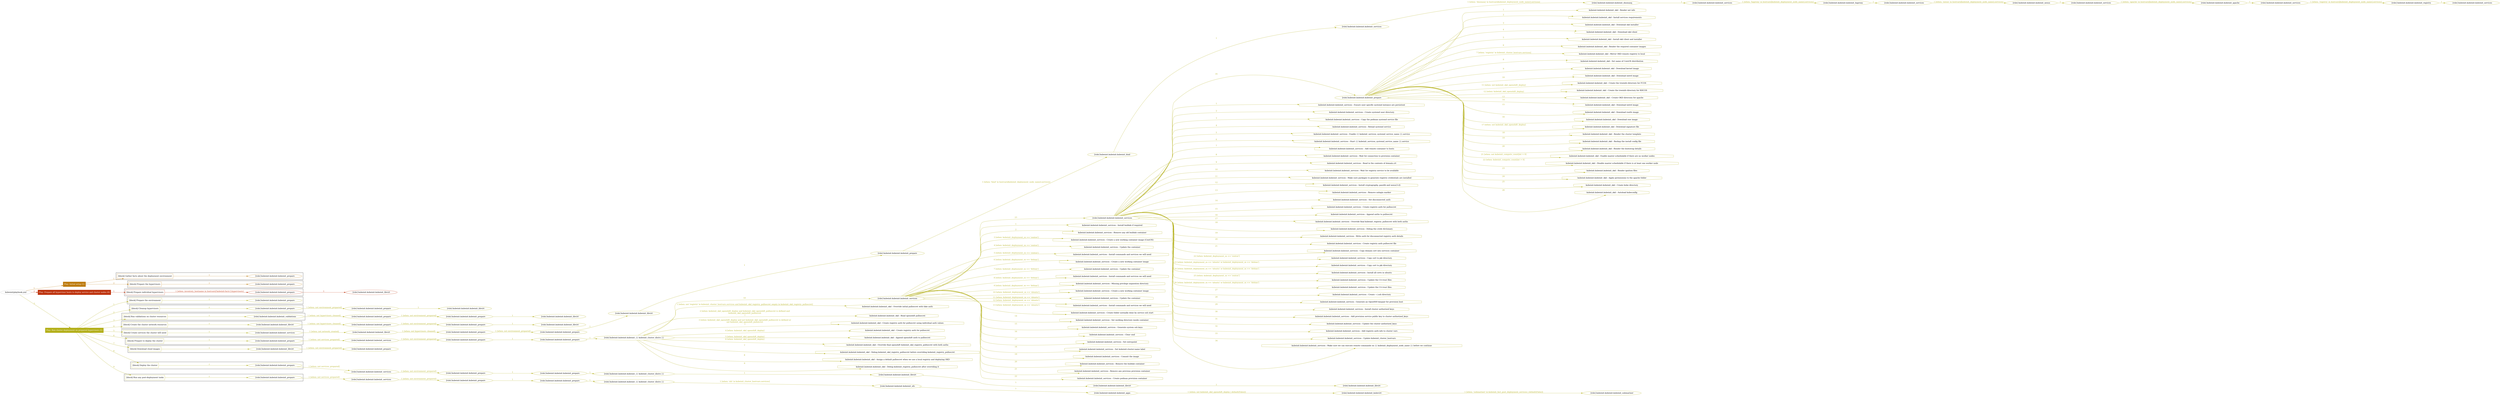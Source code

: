 digraph {
	graph [concentrate=true ordering=in rankdir=LR ratio=fill]
	edge [esep=5 sep=10]
	"kubeinit/playbook.yml" [id=root_node style=dotted]
	play_58d7f611 [label="Play: Initial setup (1)" color="#bd7b0f" fontcolor="#ffffff" id=play_58d7f611 shape=box style=filled tooltip=localhost]
	"kubeinit/playbook.yml" -> play_58d7f611 [label="1 " color="#bd7b0f" fontcolor="#bd7b0f" id=edge_f5672e50 labeltooltip="1 " tooltip="1 "]
	subgraph "kubeinit.kubeinit.kubeinit_prepare" {
		role_4bc2b040 [label="[role] kubeinit.kubeinit.kubeinit_prepare" color="#bd7b0f" id=role_4bc2b040 tooltip="kubeinit.kubeinit.kubeinit_prepare"]
	}
	subgraph "kubeinit.kubeinit.kubeinit_prepare" {
		role_46a202d8 [label="[role] kubeinit.kubeinit.kubeinit_prepare" color="#bd7b0f" id=role_46a202d8 tooltip="kubeinit.kubeinit.kubeinit_prepare"]
	}
	subgraph "Play: Initial setup (1)" {
		play_58d7f611 -> block_25ad832c [label=1 color="#bd7b0f" fontcolor="#bd7b0f" id=edge_81769079 labeltooltip=1 tooltip=1]
		subgraph cluster_block_25ad832c {
			block_25ad832c [label="[block] Gather facts about the deployment environment" color="#bd7b0f" id=block_25ad832c labeltooltip="Gather facts about the deployment environment" shape=box tooltip="Gather facts about the deployment environment"]
			block_25ad832c -> role_4bc2b040 [label="1 " color="#bd7b0f" fontcolor="#bd7b0f" id=edge_72b725e1 labeltooltip="1 " tooltip="1 "]
		}
		play_58d7f611 -> block_95f5390d [label=2 color="#bd7b0f" fontcolor="#bd7b0f" id=edge_1540a30a labeltooltip=2 tooltip=2]
		subgraph cluster_block_95f5390d {
			block_95f5390d [label="[block] Prepare the hypervisors" color="#bd7b0f" id=block_95f5390d labeltooltip="Prepare the hypervisors" shape=box tooltip="Prepare the hypervisors"]
			block_95f5390d -> role_46a202d8 [label="1 " color="#bd7b0f" fontcolor="#bd7b0f" id=edge_826cc55a labeltooltip="1 " tooltip="1 "]
		}
	}
	play_0d942681 [label="Play: Prepare all hypervisor hosts to deploy service and cluster nodes (0)" color="#be330e" fontcolor="#ffffff" id=play_0d942681 shape=box style=filled tooltip="Play: Prepare all hypervisor hosts to deploy service and cluster nodes (0)"]
	"kubeinit/playbook.yml" -> play_0d942681 [label="2 " color="#be330e" fontcolor="#be330e" id=edge_995215e8 labeltooltip="2 " tooltip="2 "]
	subgraph "kubeinit.kubeinit.kubeinit_libvirt" {
		role_da141989 [label="[role] kubeinit.kubeinit.kubeinit_libvirt" color="#be330e" id=role_da141989 tooltip="kubeinit.kubeinit.kubeinit_libvirt"]
	}
	subgraph "kubeinit.kubeinit.kubeinit_prepare" {
		role_714a181e [label="[role] kubeinit.kubeinit.kubeinit_prepare" color="#be330e" id=role_714a181e tooltip="kubeinit.kubeinit.kubeinit_prepare"]
		role_714a181e -> role_da141989 [label="1 " color="#be330e" fontcolor="#be330e" id=edge_e77d5fc1 labeltooltip="1 " tooltip="1 "]
	}
	subgraph "Play: Prepare all hypervisor hosts to deploy service and cluster nodes (0)" {
		play_0d942681 -> block_0130fcf9 [label=1 color="#be330e" fontcolor="#be330e" id=edge_e2af9a10 labeltooltip=1 tooltip=1]
		subgraph cluster_block_0130fcf9 {
			block_0130fcf9 [label="[block] Prepare individual hypervisors" color="#be330e" id=block_0130fcf9 labeltooltip="Prepare individual hypervisors" shape=box tooltip="Prepare individual hypervisors"]
			block_0130fcf9 -> role_714a181e [label="1 [when: inventory_hostname in hostvars['kubeinit-facts'].hypervisors]" color="#be330e" fontcolor="#be330e" id=edge_e7da67ac labeltooltip="1 [when: inventory_hostname in hostvars['kubeinit-facts'].hypervisors]" tooltip="1 [when: inventory_hostname in hostvars['kubeinit-facts'].hypervisors]"]
		}
	}
	play_3d88341d [label="Play: Run cluster deployment on prepared hypervisors (1)" color="#b3af19" fontcolor="#ffffff" id=play_3d88341d shape=box style=filled tooltip=localhost]
	"kubeinit/playbook.yml" -> play_3d88341d [label="3 " color="#b3af19" fontcolor="#b3af19" id=edge_b523948c labeltooltip="3 " tooltip="3 "]
	subgraph "kubeinit.kubeinit.kubeinit_prepare" {
		role_c19359fa [label="[role] kubeinit.kubeinit.kubeinit_prepare" color="#b3af19" id=role_c19359fa tooltip="kubeinit.kubeinit.kubeinit_prepare"]
	}
	subgraph "kubeinit.kubeinit.kubeinit_libvirt" {
		role_87cc6700 [label="[role] kubeinit.kubeinit.kubeinit_libvirt" color="#b3af19" id=role_87cc6700 tooltip="kubeinit.kubeinit.kubeinit_libvirt"]
	}
	subgraph "kubeinit.kubeinit.kubeinit_prepare" {
		role_09e979ca [label="[role] kubeinit.kubeinit.kubeinit_prepare" color="#b3af19" id=role_09e979ca tooltip="kubeinit.kubeinit.kubeinit_prepare"]
		role_09e979ca -> role_87cc6700 [label="1 " color="#b3af19" fontcolor="#b3af19" id=edge_aeb4661e labeltooltip="1 " tooltip="1 "]
	}
	subgraph "kubeinit.kubeinit.kubeinit_prepare" {
		role_4a8870c4 [label="[role] kubeinit.kubeinit.kubeinit_prepare" color="#b3af19" id=role_4a8870c4 tooltip="kubeinit.kubeinit.kubeinit_prepare"]
		role_4a8870c4 -> role_09e979ca [label="1 [when: not environment_prepared]" color="#b3af19" fontcolor="#b3af19" id=edge_86e13225 labeltooltip="1 [when: not environment_prepared]" tooltip="1 [when: not environment_prepared]"]
	}
	subgraph "kubeinit.kubeinit.kubeinit_libvirt" {
		role_15d03ec3 [label="[role] kubeinit.kubeinit.kubeinit_libvirt" color="#b3af19" id=role_15d03ec3 tooltip="kubeinit.kubeinit.kubeinit_libvirt"]
	}
	subgraph "kubeinit.kubeinit.kubeinit_prepare" {
		role_286ef425 [label="[role] kubeinit.kubeinit.kubeinit_prepare" color="#b3af19" id=role_286ef425 tooltip="kubeinit.kubeinit.kubeinit_prepare"]
		role_286ef425 -> role_15d03ec3 [label="1 " color="#b3af19" fontcolor="#b3af19" id=edge_fa6d548f labeltooltip="1 " tooltip="1 "]
	}
	subgraph "kubeinit.kubeinit.kubeinit_prepare" {
		role_dcfbd466 [label="[role] kubeinit.kubeinit.kubeinit_prepare" color="#b3af19" id=role_dcfbd466 tooltip="kubeinit.kubeinit.kubeinit_prepare"]
		role_dcfbd466 -> role_286ef425 [label="1 [when: not environment_prepared]" color="#b3af19" fontcolor="#b3af19" id=edge_c2e5e91d labeltooltip="1 [when: not environment_prepared]" tooltip="1 [when: not environment_prepared]"]
	}
	subgraph "kubeinit.kubeinit.kubeinit_validations" {
		role_86a99eb2 [label="[role] kubeinit.kubeinit.kubeinit_validations" color="#b3af19" id=role_86a99eb2 tooltip="kubeinit.kubeinit.kubeinit_validations"]
		role_86a99eb2 -> role_dcfbd466 [label="1 [when: not hypervisors_cleaned]" color="#b3af19" fontcolor="#b3af19" id=edge_bdd0faf9 labeltooltip="1 [when: not hypervisors_cleaned]" tooltip="1 [when: not hypervisors_cleaned]"]
	}
	subgraph "kubeinit.kubeinit.kubeinit_libvirt" {
		role_9324ec87 [label="[role] kubeinit.kubeinit.kubeinit_libvirt" color="#b3af19" id=role_9324ec87 tooltip="kubeinit.kubeinit.kubeinit_libvirt"]
	}
	subgraph "kubeinit.kubeinit.kubeinit_prepare" {
		role_ccbb8d29 [label="[role] kubeinit.kubeinit.kubeinit_prepare" color="#b3af19" id=role_ccbb8d29 tooltip="kubeinit.kubeinit.kubeinit_prepare"]
		role_ccbb8d29 -> role_9324ec87 [label="1 " color="#b3af19" fontcolor="#b3af19" id=edge_002d676f labeltooltip="1 " tooltip="1 "]
	}
	subgraph "kubeinit.kubeinit.kubeinit_prepare" {
		role_64a7e584 [label="[role] kubeinit.kubeinit.kubeinit_prepare" color="#b3af19" id=role_64a7e584 tooltip="kubeinit.kubeinit.kubeinit_prepare"]
		role_64a7e584 -> role_ccbb8d29 [label="1 [when: not environment_prepared]" color="#b3af19" fontcolor="#b3af19" id=edge_54b5277a labeltooltip="1 [when: not environment_prepared]" tooltip="1 [when: not environment_prepared]"]
	}
	subgraph "kubeinit.kubeinit.kubeinit_libvirt" {
		role_fbbaeab7 [label="[role] kubeinit.kubeinit.kubeinit_libvirt" color="#b3af19" id=role_fbbaeab7 tooltip="kubeinit.kubeinit.kubeinit_libvirt"]
		role_fbbaeab7 -> role_64a7e584 [label="1 [when: not hypervisors_cleaned]" color="#b3af19" fontcolor="#b3af19" id=edge_8d21b64e labeltooltip="1 [when: not hypervisors_cleaned]" tooltip="1 [when: not hypervisors_cleaned]"]
	}
	subgraph "kubeinit.kubeinit.kubeinit_services" {
		role_c4210160 [label="[role] kubeinit.kubeinit.kubeinit_services" color="#b3af19" id=role_c4210160 tooltip="kubeinit.kubeinit.kubeinit_services"]
	}
	subgraph "kubeinit.kubeinit.kubeinit_registry" {
		role_7332766d [label="[role] kubeinit.kubeinit.kubeinit_registry" color="#b3af19" id=role_7332766d tooltip="kubeinit.kubeinit.kubeinit_registry"]
		role_7332766d -> role_c4210160 [label="1 " color="#b3af19" fontcolor="#b3af19" id=edge_323fa0d7 labeltooltip="1 " tooltip="1 "]
	}
	subgraph "kubeinit.kubeinit.kubeinit_services" {
		role_7c9f8978 [label="[role] kubeinit.kubeinit.kubeinit_services" color="#b3af19" id=role_7c9f8978 tooltip="kubeinit.kubeinit.kubeinit_services"]
		role_7c9f8978 -> role_7332766d [label="1 [when: 'registry' in hostvars[kubeinit_deployment_node_name].services]" color="#b3af19" fontcolor="#b3af19" id=edge_816c72d2 labeltooltip="1 [when: 'registry' in hostvars[kubeinit_deployment_node_name].services]" tooltip="1 [when: 'registry' in hostvars[kubeinit_deployment_node_name].services]"]
	}
	subgraph "kubeinit.kubeinit.kubeinit_apache" {
		role_a9b0f233 [label="[role] kubeinit.kubeinit.kubeinit_apache" color="#b3af19" id=role_a9b0f233 tooltip="kubeinit.kubeinit.kubeinit_apache"]
		role_a9b0f233 -> role_7c9f8978 [label="1 " color="#b3af19" fontcolor="#b3af19" id=edge_03ab8aa4 labeltooltip="1 " tooltip="1 "]
	}
	subgraph "kubeinit.kubeinit.kubeinit_services" {
		role_e6fba8dc [label="[role] kubeinit.kubeinit.kubeinit_services" color="#b3af19" id=role_e6fba8dc tooltip="kubeinit.kubeinit.kubeinit_services"]
		role_e6fba8dc -> role_a9b0f233 [label="1 [when: 'apache' in hostvars[kubeinit_deployment_node_name].services]" color="#b3af19" fontcolor="#b3af19" id=edge_929f0667 labeltooltip="1 [when: 'apache' in hostvars[kubeinit_deployment_node_name].services]" tooltip="1 [when: 'apache' in hostvars[kubeinit_deployment_node_name].services]"]
	}
	subgraph "kubeinit.kubeinit.kubeinit_nexus" {
		role_7c5c36f1 [label="[role] kubeinit.kubeinit.kubeinit_nexus" color="#b3af19" id=role_7c5c36f1 tooltip="kubeinit.kubeinit.kubeinit_nexus"]
		role_7c5c36f1 -> role_e6fba8dc [label="1 " color="#b3af19" fontcolor="#b3af19" id=edge_2fef2078 labeltooltip="1 " tooltip="1 "]
	}
	subgraph "kubeinit.kubeinit.kubeinit_services" {
		role_779d342e [label="[role] kubeinit.kubeinit.kubeinit_services" color="#b3af19" id=role_779d342e tooltip="kubeinit.kubeinit.kubeinit_services"]
		role_779d342e -> role_7c5c36f1 [label="1 [when: 'nexus' in hostvars[kubeinit_deployment_node_name].services]" color="#b3af19" fontcolor="#b3af19" id=edge_18d92d73 labeltooltip="1 [when: 'nexus' in hostvars[kubeinit_deployment_node_name].services]" tooltip="1 [when: 'nexus' in hostvars[kubeinit_deployment_node_name].services]"]
	}
	subgraph "kubeinit.kubeinit.kubeinit_haproxy" {
		role_fe83bacf [label="[role] kubeinit.kubeinit.kubeinit_haproxy" color="#b3af19" id=role_fe83bacf tooltip="kubeinit.kubeinit.kubeinit_haproxy"]
		role_fe83bacf -> role_779d342e [label="1 " color="#b3af19" fontcolor="#b3af19" id=edge_d33ede3b labeltooltip="1 " tooltip="1 "]
	}
	subgraph "kubeinit.kubeinit.kubeinit_services" {
		role_7a04ead3 [label="[role] kubeinit.kubeinit.kubeinit_services" color="#b3af19" id=role_7a04ead3 tooltip="kubeinit.kubeinit.kubeinit_services"]
		role_7a04ead3 -> role_fe83bacf [label="1 [when: 'haproxy' in hostvars[kubeinit_deployment_node_name].services]" color="#b3af19" fontcolor="#b3af19" id=edge_2ffe8452 labeltooltip="1 [when: 'haproxy' in hostvars[kubeinit_deployment_node_name].services]" tooltip="1 [when: 'haproxy' in hostvars[kubeinit_deployment_node_name].services]"]
	}
	subgraph "kubeinit.kubeinit.kubeinit_dnsmasq" {
		role_e307daf7 [label="[role] kubeinit.kubeinit.kubeinit_dnsmasq" color="#b3af19" id=role_e307daf7 tooltip="kubeinit.kubeinit.kubeinit_dnsmasq"]
		role_e307daf7 -> role_7a04ead3 [label="1 " color="#b3af19" fontcolor="#b3af19" id=edge_b9329a33 labeltooltip="1 " tooltip="1 "]
	}
	subgraph "kubeinit.kubeinit.kubeinit_services" {
		role_54efa6bd [label="[role] kubeinit.kubeinit.kubeinit_services" color="#b3af19" id=role_54efa6bd tooltip="kubeinit.kubeinit.kubeinit_services"]
		role_54efa6bd -> role_e307daf7 [label="1 [when: 'dnsmasq' in hostvars[kubeinit_deployment_node_name].services]" color="#b3af19" fontcolor="#b3af19" id=edge_95f63dbb labeltooltip="1 [when: 'dnsmasq' in hostvars[kubeinit_deployment_node_name].services]" tooltip="1 [when: 'dnsmasq' in hostvars[kubeinit_deployment_node_name].services]"]
	}
	subgraph "kubeinit.kubeinit.kubeinit_bind" {
		role_fd0b57e8 [label="[role] kubeinit.kubeinit.kubeinit_bind" color="#b3af19" id=role_fd0b57e8 tooltip="kubeinit.kubeinit.kubeinit_bind"]
		role_fd0b57e8 -> role_54efa6bd [label="1 " color="#b3af19" fontcolor="#b3af19" id=edge_76e2c5e7 labeltooltip="1 " tooltip="1 "]
	}
	subgraph "kubeinit.kubeinit.kubeinit_prepare" {
		role_384dc97d [label="[role] kubeinit.kubeinit.kubeinit_prepare" color="#b3af19" id=role_384dc97d tooltip="kubeinit.kubeinit.kubeinit_prepare"]
		role_384dc97d -> role_fd0b57e8 [label="1 [when: 'bind' in hostvars[kubeinit_deployment_node_name].services]" color="#b3af19" fontcolor="#b3af19" id=edge_fce504c1 labeltooltip="1 [when: 'bind' in hostvars[kubeinit_deployment_node_name].services]" tooltip="1 [when: 'bind' in hostvars[kubeinit_deployment_node_name].services]"]
	}
	subgraph "kubeinit.kubeinit.kubeinit_libvirt" {
		role_23bcf6fd [label="[role] kubeinit.kubeinit.kubeinit_libvirt" color="#b3af19" id=role_23bcf6fd tooltip="kubeinit.kubeinit.kubeinit_libvirt"]
		role_23bcf6fd -> role_384dc97d [label="1 " color="#b3af19" fontcolor="#b3af19" id=edge_5d68fe63 labeltooltip="1 " tooltip="1 "]
	}
	subgraph "kubeinit.kubeinit.kubeinit_prepare" {
		role_0f6e8292 [label="[role] kubeinit.kubeinit.kubeinit_prepare" color="#b3af19" id=role_0f6e8292 tooltip="kubeinit.kubeinit.kubeinit_prepare"]
		role_0f6e8292 -> role_23bcf6fd [label="1 " color="#b3af19" fontcolor="#b3af19" id=edge_8cea313c labeltooltip="1 " tooltip="1 "]
	}
	subgraph "kubeinit.kubeinit.kubeinit_prepare" {
		role_49b4d60e [label="[role] kubeinit.kubeinit.kubeinit_prepare" color="#b3af19" id=role_49b4d60e tooltip="kubeinit.kubeinit.kubeinit_prepare"]
		role_49b4d60e -> role_0f6e8292 [label="1 [when: not environment_prepared]" color="#b3af19" fontcolor="#b3af19" id=edge_2d8b9f5f labeltooltip="1 [when: not environment_prepared]" tooltip="1 [when: not environment_prepared]"]
	}
	subgraph "kubeinit.kubeinit.kubeinit_libvirt" {
		role_5fe09b41 [label="[role] kubeinit.kubeinit.kubeinit_libvirt" color="#b3af19" id=role_5fe09b41 tooltip="kubeinit.kubeinit.kubeinit_libvirt"]
		role_5fe09b41 -> role_49b4d60e [label="1 [when: not hypervisors_cleaned]" color="#b3af19" fontcolor="#b3af19" id=edge_2e0fa433 labeltooltip="1 [when: not hypervisors_cleaned]" tooltip="1 [when: not hypervisors_cleaned]"]
	}
	subgraph "kubeinit.kubeinit.kubeinit_services" {
		role_01f0d987 [label="[role] kubeinit.kubeinit.kubeinit_services" color="#b3af19" id=role_01f0d987 tooltip="kubeinit.kubeinit.kubeinit_services"]
		role_01f0d987 -> role_5fe09b41 [label="1 [when: not network_created]" color="#b3af19" fontcolor="#b3af19" id=edge_b86e5677 labeltooltip="1 [when: not network_created]" tooltip="1 [when: not network_created]"]
	}
	subgraph "kubeinit.kubeinit.kubeinit_prepare" {
		role_8d54ed73 [label="[role] kubeinit.kubeinit.kubeinit_prepare" color="#b3af19" id=role_8d54ed73 tooltip="kubeinit.kubeinit.kubeinit_prepare"]
		task_370fb035 [label="kubeinit.kubeinit.kubeinit_okd : Render net info" color="#b3af19" id=task_370fb035 shape=octagon tooltip="kubeinit.kubeinit.kubeinit_okd : Render net info"]
		role_8d54ed73 -> task_370fb035 [label="1 " color="#b3af19" fontcolor="#b3af19" id=edge_63f349e1 labeltooltip="1 " tooltip="1 "]
		task_65ddf71b [label="kubeinit.kubeinit.kubeinit_okd : Install services requirements" color="#b3af19" id=task_65ddf71b shape=octagon tooltip="kubeinit.kubeinit.kubeinit_okd : Install services requirements"]
		role_8d54ed73 -> task_65ddf71b [label="2 " color="#b3af19" fontcolor="#b3af19" id=edge_84e4b845 labeltooltip="2 " tooltip="2 "]
		task_d35a2fd1 [label="kubeinit.kubeinit.kubeinit_okd : Download okd installer" color="#b3af19" id=task_d35a2fd1 shape=octagon tooltip="kubeinit.kubeinit.kubeinit_okd : Download okd installer"]
		role_8d54ed73 -> task_d35a2fd1 [label="3 " color="#b3af19" fontcolor="#b3af19" id=edge_42bbbfd1 labeltooltip="3 " tooltip="3 "]
		task_e9133a5a [label="kubeinit.kubeinit.kubeinit_okd : Download okd client" color="#b3af19" id=task_e9133a5a shape=octagon tooltip="kubeinit.kubeinit.kubeinit_okd : Download okd client"]
		role_8d54ed73 -> task_e9133a5a [label="4 " color="#b3af19" fontcolor="#b3af19" id=edge_80a1cc72 labeltooltip="4 " tooltip="4 "]
		task_84f738d8 [label="kubeinit.kubeinit.kubeinit_okd : Install okd client and installer" color="#b3af19" id=task_84f738d8 shape=octagon tooltip="kubeinit.kubeinit.kubeinit_okd : Install okd client and installer"]
		role_8d54ed73 -> task_84f738d8 [label="5 " color="#b3af19" fontcolor="#b3af19" id=edge_d70dc861 labeltooltip="5 " tooltip="5 "]
		task_c6fa0ce8 [label="kubeinit.kubeinit.kubeinit_okd : Render the required container images" color="#b3af19" id=task_c6fa0ce8 shape=octagon tooltip="kubeinit.kubeinit.kubeinit_okd : Render the required container images"]
		role_8d54ed73 -> task_c6fa0ce8 [label="6 " color="#b3af19" fontcolor="#b3af19" id=edge_1d023269 labeltooltip="6 " tooltip="6 "]
		task_ac755da3 [label="kubeinit.kubeinit.kubeinit_okd : Mirror OKD remote registry to local" color="#b3af19" id=task_ac755da3 shape=octagon tooltip="kubeinit.kubeinit.kubeinit_okd : Mirror OKD remote registry to local"]
		role_8d54ed73 -> task_ac755da3 [label="7 [when: 'registry' in kubeinit_cluster_hostvars.services]" color="#b3af19" fontcolor="#b3af19" id=edge_19e812ed labeltooltip="7 [when: 'registry' in kubeinit_cluster_hostvars.services]" tooltip="7 [when: 'registry' in kubeinit_cluster_hostvars.services]"]
		task_104fe510 [label="kubeinit.kubeinit.kubeinit_okd : Set name of CoreOS distribution" color="#b3af19" id=task_104fe510 shape=octagon tooltip="kubeinit.kubeinit.kubeinit_okd : Set name of CoreOS distribution"]
		role_8d54ed73 -> task_104fe510 [label="8 " color="#b3af19" fontcolor="#b3af19" id=edge_1096d07e labeltooltip="8 " tooltip="8 "]
		task_29ed7ee7 [label="kubeinit.kubeinit.kubeinit_okd : Download kernel image" color="#b3af19" id=task_29ed7ee7 shape=octagon tooltip="kubeinit.kubeinit.kubeinit_okd : Download kernel image"]
		role_8d54ed73 -> task_29ed7ee7 [label="9 " color="#b3af19" fontcolor="#b3af19" id=edge_2965d08c labeltooltip="9 " tooltip="9 "]
		task_8f2d776a [label="kubeinit.kubeinit.kubeinit_okd : Download initrd image" color="#b3af19" id=task_8f2d776a shape=octagon tooltip="kubeinit.kubeinit.kubeinit_okd : Download initrd image"]
		role_8d54ed73 -> task_8f2d776a [label="10 " color="#b3af19" fontcolor="#b3af19" id=edge_71b70848 labeltooltip="10 " tooltip="10 "]
		task_3119fec9 [label="kubeinit.kubeinit.kubeinit_okd : Create the treeinfo directory for FCOS" color="#b3af19" id=task_3119fec9 shape=octagon tooltip="kubeinit.kubeinit.kubeinit_okd : Create the treeinfo directory for FCOS"]
		role_8d54ed73 -> task_3119fec9 [label="11 [when: not kubeinit_okd_openshift_deploy]" color="#b3af19" fontcolor="#b3af19" id=edge_e68c9545 labeltooltip="11 [when: not kubeinit_okd_openshift_deploy]" tooltip="11 [when: not kubeinit_okd_openshift_deploy]"]
		task_99505b54 [label="kubeinit.kubeinit.kubeinit_okd : Create the treeinfo directory for RHCOS" color="#b3af19" id=task_99505b54 shape=octagon tooltip="kubeinit.kubeinit.kubeinit_okd : Create the treeinfo directory for RHCOS"]
		role_8d54ed73 -> task_99505b54 [label="12 [when: kubeinit_okd_openshift_deploy]" color="#b3af19" fontcolor="#b3af19" id=edge_4a2054d0 labeltooltip="12 [when: kubeinit_okd_openshift_deploy]" tooltip="12 [when: kubeinit_okd_openshift_deploy]"]
		task_1e91a596 [label="kubeinit.kubeinit.kubeinit_okd : Create OKD directory for apache" color="#b3af19" id=task_1e91a596 shape=octagon tooltip="kubeinit.kubeinit.kubeinit_okd : Create OKD directory for apache"]
		role_8d54ed73 -> task_1e91a596 [label="13 " color="#b3af19" fontcolor="#b3af19" id=edge_e424518b labeltooltip="13 " tooltip="13 "]
		task_312cef2c [label="kubeinit.kubeinit.kubeinit_okd : Download initrd image" color="#b3af19" id=task_312cef2c shape=octagon tooltip="kubeinit.kubeinit.kubeinit_okd : Download initrd image"]
		role_8d54ed73 -> task_312cef2c [label="14 " color="#b3af19" fontcolor="#b3af19" id=edge_192993ef labeltooltip="14 " tooltip="14 "]
		task_a59d0006 [label="kubeinit.kubeinit.kubeinit_okd : Download rootfs image" color="#b3af19" id=task_a59d0006 shape=octagon tooltip="kubeinit.kubeinit.kubeinit_okd : Download rootfs image"]
		role_8d54ed73 -> task_a59d0006 [label="15 " color="#b3af19" fontcolor="#b3af19" id=edge_a40d3959 labeltooltip="15 " tooltip="15 "]
		task_330b824b [label="kubeinit.kubeinit.kubeinit_okd : Download raw image" color="#b3af19" id=task_330b824b shape=octagon tooltip="kubeinit.kubeinit.kubeinit_okd : Download raw image"]
		role_8d54ed73 -> task_330b824b [label="16 " color="#b3af19" fontcolor="#b3af19" id=edge_76717656 labeltooltip="16 " tooltip="16 "]
		task_c5cfc893 [label="kubeinit.kubeinit.kubeinit_okd : Download signature file" color="#b3af19" id=task_c5cfc893 shape=octagon tooltip="kubeinit.kubeinit.kubeinit_okd : Download signature file"]
		role_8d54ed73 -> task_c5cfc893 [label="17 [when: not kubeinit_okd_openshift_deploy]" color="#b3af19" fontcolor="#b3af19" id=edge_56ba5bcc labeltooltip="17 [when: not kubeinit_okd_openshift_deploy]" tooltip="17 [when: not kubeinit_okd_openshift_deploy]"]
		task_267a8b44 [label="kubeinit.kubeinit.kubeinit_okd : Render the cluster template" color="#b3af19" id=task_267a8b44 shape=octagon tooltip="kubeinit.kubeinit.kubeinit_okd : Render the cluster template"]
		role_8d54ed73 -> task_267a8b44 [label="18 " color="#b3af19" fontcolor="#b3af19" id=edge_dda512e3 labeltooltip="18 " tooltip="18 "]
		task_3a410e21 [label="kubeinit.kubeinit.kubeinit_okd : Backup the install config file" color="#b3af19" id=task_3a410e21 shape=octagon tooltip="kubeinit.kubeinit.kubeinit_okd : Backup the install config file"]
		role_8d54ed73 -> task_3a410e21 [label="19 " color="#b3af19" fontcolor="#b3af19" id=edge_11a87c04 labeltooltip="19 " tooltip="19 "]
		task_f557307f [label="kubeinit.kubeinit.kubeinit_okd : Render the bootstrap details" color="#b3af19" id=task_f557307f shape=octagon tooltip="kubeinit.kubeinit.kubeinit_okd : Render the bootstrap details"]
		role_8d54ed73 -> task_f557307f [label="20 " color="#b3af19" fontcolor="#b3af19" id=edge_fed079f0 labeltooltip="20 " tooltip="20 "]
		task_48cf1244 [label="kubeinit.kubeinit.kubeinit_okd : Enable master schedulable if there are no worker nodes" color="#b3af19" id=task_48cf1244 shape=octagon tooltip="kubeinit.kubeinit.kubeinit_okd : Enable master schedulable if there are no worker nodes"]
		role_8d54ed73 -> task_48cf1244 [label="21 [when: not kubeinit_compute_count|int > 0]" color="#b3af19" fontcolor="#b3af19" id=edge_16d18405 labeltooltip="21 [when: not kubeinit_compute_count|int > 0]" tooltip="21 [when: not kubeinit_compute_count|int > 0]"]
		task_3d13f507 [label="kubeinit.kubeinit.kubeinit_okd : Disable master schedulable if there is at least one worker node" color="#b3af19" id=task_3d13f507 shape=octagon tooltip="kubeinit.kubeinit.kubeinit_okd : Disable master schedulable if there is at least one worker node"]
		role_8d54ed73 -> task_3d13f507 [label="22 [when: kubeinit_compute_count|int > 0]" color="#b3af19" fontcolor="#b3af19" id=edge_be7b3c63 labeltooltip="22 [when: kubeinit_compute_count|int > 0]" tooltip="22 [when: kubeinit_compute_count|int > 0]"]
		task_8e1dca1e [label="kubeinit.kubeinit.kubeinit_okd : Render ignition files" color="#b3af19" id=task_8e1dca1e shape=octagon tooltip="kubeinit.kubeinit.kubeinit_okd : Render ignition files"]
		role_8d54ed73 -> task_8e1dca1e [label="23 " color="#b3af19" fontcolor="#b3af19" id=edge_5fea37af labeltooltip="23 " tooltip="23 "]
		task_424f4d5d [label="kubeinit.kubeinit.kubeinit_okd : Apply permissions to the apache folder" color="#b3af19" id=task_424f4d5d shape=octagon tooltip="kubeinit.kubeinit.kubeinit_okd : Apply permissions to the apache folder"]
		role_8d54ed73 -> task_424f4d5d [label="24 " color="#b3af19" fontcolor="#b3af19" id=edge_8692dfec labeltooltip="24 " tooltip="24 "]
		task_9729b098 [label="kubeinit.kubeinit.kubeinit_okd : Create kube directory" color="#b3af19" id=task_9729b098 shape=octagon tooltip="kubeinit.kubeinit.kubeinit_okd : Create kube directory"]
		role_8d54ed73 -> task_9729b098 [label="25 " color="#b3af19" fontcolor="#b3af19" id=edge_1ade6992 labeltooltip="25 " tooltip="25 "]
		task_7b0e96f7 [label="kubeinit.kubeinit.kubeinit_okd : Autoload kubeconfig" color="#b3af19" id=task_7b0e96f7 shape=octagon tooltip="kubeinit.kubeinit.kubeinit_okd : Autoload kubeconfig"]
		role_8d54ed73 -> task_7b0e96f7 [label="26 " color="#b3af19" fontcolor="#b3af19" id=edge_9363c3ec labeltooltip="26 " tooltip="26 "]
	}
	subgraph "kubeinit.kubeinit.kubeinit_services" {
		role_2c377b60 [label="[role] kubeinit.kubeinit.kubeinit_services" color="#b3af19" id=role_2c377b60 tooltip="kubeinit.kubeinit.kubeinit_services"]
		task_7958372f [label="kubeinit.kubeinit.kubeinit_services : Ensure user specific systemd instance are persistent" color="#b3af19" id=task_7958372f shape=octagon tooltip="kubeinit.kubeinit.kubeinit_services : Ensure user specific systemd instance are persistent"]
		role_2c377b60 -> task_7958372f [label="1 " color="#b3af19" fontcolor="#b3af19" id=edge_a14966da labeltooltip="1 " tooltip="1 "]
		task_aacf2471 [label="kubeinit.kubeinit.kubeinit_services : Create systemd user directory" color="#b3af19" id=task_aacf2471 shape=octagon tooltip="kubeinit.kubeinit.kubeinit_services : Create systemd user directory"]
		role_2c377b60 -> task_aacf2471 [label="2 " color="#b3af19" fontcolor="#b3af19" id=edge_edcb4796 labeltooltip="2 " tooltip="2 "]
		task_90a40106 [label="kubeinit.kubeinit.kubeinit_services : Copy the podman systemd service file" color="#b3af19" id=task_90a40106 shape=octagon tooltip="kubeinit.kubeinit.kubeinit_services : Copy the podman systemd service file"]
		role_2c377b60 -> task_90a40106 [label="3 " color="#b3af19" fontcolor="#b3af19" id=edge_6a52d886 labeltooltip="3 " tooltip="3 "]
		task_8fcd9a0a [label="kubeinit.kubeinit.kubeinit_services : Reload systemd service" color="#b3af19" id=task_8fcd9a0a shape=octagon tooltip="kubeinit.kubeinit.kubeinit_services : Reload systemd service"]
		role_2c377b60 -> task_8fcd9a0a [label="4 " color="#b3af19" fontcolor="#b3af19" id=edge_b5ad5207 labeltooltip="4 " tooltip="4 "]
		task_bfeb6af9 [label="kubeinit.kubeinit.kubeinit_services : Enable {{ kubeinit_services_systemd_service_name }}.service" color="#b3af19" id=task_bfeb6af9 shape=octagon tooltip="kubeinit.kubeinit.kubeinit_services : Enable {{ kubeinit_services_systemd_service_name }}.service"]
		role_2c377b60 -> task_bfeb6af9 [label="5 " color="#b3af19" fontcolor="#b3af19" id=edge_91894557 labeltooltip="5 " tooltip="5 "]
		task_7dbb4057 [label="kubeinit.kubeinit.kubeinit_services : Start {{ kubeinit_services_systemd_service_name }}.service" color="#b3af19" id=task_7dbb4057 shape=octagon tooltip="kubeinit.kubeinit.kubeinit_services : Start {{ kubeinit_services_systemd_service_name }}.service"]
		role_2c377b60 -> task_7dbb4057 [label="6 " color="#b3af19" fontcolor="#b3af19" id=edge_039a16f4 labeltooltip="6 " tooltip="6 "]
		task_46ad35b3 [label="kubeinit.kubeinit.kubeinit_services : Add remote container to hosts" color="#b3af19" id=task_46ad35b3 shape=octagon tooltip="kubeinit.kubeinit.kubeinit_services : Add remote container to hosts"]
		role_2c377b60 -> task_46ad35b3 [label="7 " color="#b3af19" fontcolor="#b3af19" id=edge_72604c93 labeltooltip="7 " tooltip="7 "]
		task_97a53282 [label="kubeinit.kubeinit.kubeinit_services : Wait for connection to provision container" color="#b3af19" id=task_97a53282 shape=octagon tooltip="kubeinit.kubeinit.kubeinit_services : Wait for connection to provision container"]
		role_2c377b60 -> task_97a53282 [label="8 " color="#b3af19" fontcolor="#b3af19" id=edge_ba453d41 labeltooltip="8 " tooltip="8 "]
		task_3bffc101 [label="kubeinit.kubeinit.kubeinit_services : Read in the contents of domain.crt" color="#b3af19" id=task_3bffc101 shape=octagon tooltip="kubeinit.kubeinit.kubeinit_services : Read in the contents of domain.crt"]
		role_2c377b60 -> task_3bffc101 [label="9 " color="#b3af19" fontcolor="#b3af19" id=edge_2f689feb labeltooltip="9 " tooltip="9 "]
		task_dab3590e [label="kubeinit.kubeinit.kubeinit_services : Wait for registry service to be available" color="#b3af19" id=task_dab3590e shape=octagon tooltip="kubeinit.kubeinit.kubeinit_services : Wait for registry service to be available"]
		role_2c377b60 -> task_dab3590e [label="10 " color="#b3af19" fontcolor="#b3af19" id=edge_4027b83f labeltooltip="10 " tooltip="10 "]
		task_d5d6c410 [label="kubeinit.kubeinit.kubeinit_services : Make sure packages to generate registry credentials are installed" color="#b3af19" id=task_d5d6c410 shape=octagon tooltip="kubeinit.kubeinit.kubeinit_services : Make sure packages to generate registry credentials are installed"]
		role_2c377b60 -> task_d5d6c410 [label="11 " color="#b3af19" fontcolor="#b3af19" id=edge_68bcdf98 labeltooltip="11 " tooltip="11 "]
		task_5ec3ec02 [label="kubeinit.kubeinit.kubeinit_services : Install cryptography, passlib and nexus3-cli" color="#b3af19" id=task_5ec3ec02 shape=octagon tooltip="kubeinit.kubeinit.kubeinit_services : Install cryptography, passlib and nexus3-cli"]
		role_2c377b60 -> task_5ec3ec02 [label="12 " color="#b3af19" fontcolor="#b3af19" id=edge_5b601f53 labeltooltip="12 " tooltip="12 "]
		task_3fbdd633 [label="kubeinit.kubeinit.kubeinit_services : Remove nologin marker" color="#b3af19" id=task_3fbdd633 shape=octagon tooltip="kubeinit.kubeinit.kubeinit_services : Remove nologin marker"]
		role_2c377b60 -> task_3fbdd633 [label="13 " color="#b3af19" fontcolor="#b3af19" id=edge_255b701b labeltooltip="13 " tooltip="13 "]
		task_d4721b91 [label="kubeinit.kubeinit.kubeinit_services : Set disconnected_auth" color="#b3af19" id=task_d4721b91 shape=octagon tooltip="kubeinit.kubeinit.kubeinit_services : Set disconnected_auth"]
		role_2c377b60 -> task_d4721b91 [label="14 " color="#b3af19" fontcolor="#b3af19" id=edge_92692bce labeltooltip="14 " tooltip="14 "]
		task_22954a1f [label="kubeinit.kubeinit.kubeinit_services : Create registry auth for pullsecret" color="#b3af19" id=task_22954a1f shape=octagon tooltip="kubeinit.kubeinit.kubeinit_services : Create registry auth for pullsecret"]
		role_2c377b60 -> task_22954a1f [label="15 " color="#b3af19" fontcolor="#b3af19" id=edge_97958e2c labeltooltip="15 " tooltip="15 "]
		task_aadf13c2 [label="kubeinit.kubeinit.kubeinit_services : Append auths to pullsecret" color="#b3af19" id=task_aadf13c2 shape=octagon tooltip="kubeinit.kubeinit.kubeinit_services : Append auths to pullsecret"]
		role_2c377b60 -> task_aadf13c2 [label="16 " color="#b3af19" fontcolor="#b3af19" id=edge_6e9db7b9 labeltooltip="16 " tooltip="16 "]
		task_884c9282 [label="kubeinit.kubeinit.kubeinit_services : Override final kubeinit_registry_pullsecret with both auths" color="#b3af19" id=task_884c9282 shape=octagon tooltip="kubeinit.kubeinit.kubeinit_services : Override final kubeinit_registry_pullsecret with both auths"]
		role_2c377b60 -> task_884c9282 [label="17 " color="#b3af19" fontcolor="#b3af19" id=edge_9c197bb4 labeltooltip="17 " tooltip="17 "]
		task_49cbb95b [label="kubeinit.kubeinit.kubeinit_services : Debug the creds dictionary" color="#b3af19" id=task_49cbb95b shape=octagon tooltip="kubeinit.kubeinit.kubeinit_services : Debug the creds dictionary"]
		role_2c377b60 -> task_49cbb95b [label="18 " color="#b3af19" fontcolor="#b3af19" id=edge_9fd0200f labeltooltip="18 " tooltip="18 "]
		task_183b9e49 [label="kubeinit.kubeinit.kubeinit_services : Write auth for disconnected registry auth details" color="#b3af19" id=task_183b9e49 shape=octagon tooltip="kubeinit.kubeinit.kubeinit_services : Write auth for disconnected registry auth details"]
		role_2c377b60 -> task_183b9e49 [label="19 " color="#b3af19" fontcolor="#b3af19" id=edge_155e6a46 labeltooltip="19 " tooltip="19 "]
		task_c9148dcd [label="kubeinit.kubeinit.kubeinit_services : Create registry auth pullsecret file" color="#b3af19" id=task_c9148dcd shape=octagon tooltip="kubeinit.kubeinit.kubeinit_services : Create registry auth pullsecret file"]
		role_2c377b60 -> task_c9148dcd [label="20 " color="#b3af19" fontcolor="#b3af19" id=edge_54349d75 labeltooltip="20 " tooltip="20 "]
		task_6893b30b [label="kubeinit.kubeinit.kubeinit_services : Copy domain cert into services container" color="#b3af19" id=task_6893b30b shape=octagon tooltip="kubeinit.kubeinit.kubeinit_services : Copy domain cert into services container"]
		role_2c377b60 -> task_6893b30b [label="21 " color="#b3af19" fontcolor="#b3af19" id=edge_f64c87e0 labeltooltip="21 " tooltip="21 "]
		task_0754c7b3 [label="kubeinit.kubeinit.kubeinit_services : Copy cert to pki directory" color="#b3af19" id=task_0754c7b3 shape=octagon tooltip="kubeinit.kubeinit.kubeinit_services : Copy cert to pki directory"]
		role_2c377b60 -> task_0754c7b3 [label="22 [when: kubeinit_deployment_os == 'centos']" color="#b3af19" fontcolor="#b3af19" id=edge_0059865a labeltooltip="22 [when: kubeinit_deployment_os == 'centos']" tooltip="22 [when: kubeinit_deployment_os == 'centos']"]
		task_25743a7e [label="kubeinit.kubeinit.kubeinit_services : Copy cert to pki directory" color="#b3af19" id=task_25743a7e shape=octagon tooltip="kubeinit.kubeinit.kubeinit_services : Copy cert to pki directory"]
		role_2c377b60 -> task_25743a7e [label="23 [when: kubeinit_deployment_os == 'ubuntu' or kubeinit_deployment_os == 'debian']" color="#b3af19" fontcolor="#b3af19" id=edge_c2ffab62 labeltooltip="23 [when: kubeinit_deployment_os == 'ubuntu' or kubeinit_deployment_os == 'debian']" tooltip="23 [when: kubeinit_deployment_os == 'ubuntu' or kubeinit_deployment_os == 'debian']"]
		task_3d27acec [label="kubeinit.kubeinit.kubeinit_services : Install all certs in ubuntu" color="#b3af19" id=task_3d27acec shape=octagon tooltip="kubeinit.kubeinit.kubeinit_services : Install all certs in ubuntu"]
		role_2c377b60 -> task_3d27acec [label="24 [when: kubeinit_deployment_os == 'ubuntu' or kubeinit_deployment_os == 'debian']" color="#b3af19" fontcolor="#b3af19" id=edge_5f01f749 labeltooltip="24 [when: kubeinit_deployment_os == 'ubuntu' or kubeinit_deployment_os == 'debian']" tooltip="24 [when: kubeinit_deployment_os == 'ubuntu' or kubeinit_deployment_os == 'debian']"]
		task_624337c7 [label="kubeinit.kubeinit.kubeinit_services : Update the CA trust files" color="#b3af19" id=task_624337c7 shape=octagon tooltip="kubeinit.kubeinit.kubeinit_services : Update the CA trust files"]
		role_2c377b60 -> task_624337c7 [label="25 [when: kubeinit_deployment_os == 'centos']" color="#b3af19" fontcolor="#b3af19" id=edge_140cd057 labeltooltip="25 [when: kubeinit_deployment_os == 'centos']" tooltip="25 [when: kubeinit_deployment_os == 'centos']"]
		task_025a9690 [label="kubeinit.kubeinit.kubeinit_services : Update the CA trust files" color="#b3af19" id=task_025a9690 shape=octagon tooltip="kubeinit.kubeinit.kubeinit_services : Update the CA trust files"]
		role_2c377b60 -> task_025a9690 [label="26 [when: kubeinit_deployment_os == 'ubuntu' or kubeinit_deployment_os == 'debian']" color="#b3af19" fontcolor="#b3af19" id=edge_371bf206 labeltooltip="26 [when: kubeinit_deployment_os == 'ubuntu' or kubeinit_deployment_os == 'debian']" tooltip="26 [when: kubeinit_deployment_os == 'ubuntu' or kubeinit_deployment_os == 'debian']"]
		task_438d132b [label="kubeinit.kubeinit.kubeinit_services : Create ~/.ssh directory" color="#b3af19" id=task_438d132b shape=octagon tooltip="kubeinit.kubeinit.kubeinit_services : Create ~/.ssh directory"]
		role_2c377b60 -> task_438d132b [label="27 " color="#b3af19" fontcolor="#b3af19" id=edge_cbd51aaf labeltooltip="27 " tooltip="27 "]
		task_0829c47c [label="kubeinit.kubeinit.kubeinit_services : Generate an OpenSSH keypair for provision host" color="#b3af19" id=task_0829c47c shape=octagon tooltip="kubeinit.kubeinit.kubeinit_services : Generate an OpenSSH keypair for provision host"]
		role_2c377b60 -> task_0829c47c [label="28 " color="#b3af19" fontcolor="#b3af19" id=edge_267cdb35 labeltooltip="28 " tooltip="28 "]
		task_f052d7c9 [label="kubeinit.kubeinit.kubeinit_services : Install cluster authorized keys" color="#b3af19" id=task_f052d7c9 shape=octagon tooltip="kubeinit.kubeinit.kubeinit_services : Install cluster authorized keys"]
		role_2c377b60 -> task_f052d7c9 [label="29 " color="#b3af19" fontcolor="#b3af19" id=edge_d5a7419d labeltooltip="29 " tooltip="29 "]
		task_9b83fbec [label="kubeinit.kubeinit.kubeinit_services : Add provision service public key to cluster authorized_keys" color="#b3af19" id=task_9b83fbec shape=octagon tooltip="kubeinit.kubeinit.kubeinit_services : Add provision service public key to cluster authorized_keys"]
		role_2c377b60 -> task_9b83fbec [label="30 " color="#b3af19" fontcolor="#b3af19" id=edge_91fba480 labeltooltip="30 " tooltip="30 "]
		task_3828a5bd [label="kubeinit.kubeinit.kubeinit_services : Update the cluster authorized_keys" color="#b3af19" id=task_3828a5bd shape=octagon tooltip="kubeinit.kubeinit.kubeinit_services : Update the cluster authorized_keys"]
		role_2c377b60 -> task_3828a5bd [label="31 " color="#b3af19" fontcolor="#b3af19" id=edge_5582a776 labeltooltip="31 " tooltip="31 "]
		task_c751655c [label="kubeinit.kubeinit.kubeinit_services : Add registry auth info to cluster vars" color="#b3af19" id=task_c751655c shape=octagon tooltip="kubeinit.kubeinit.kubeinit_services : Add registry auth info to cluster vars"]
		role_2c377b60 -> task_c751655c [label="32 " color="#b3af19" fontcolor="#b3af19" id=edge_a5e44fd6 labeltooltip="32 " tooltip="32 "]
		task_d2238430 [label="kubeinit.kubeinit.kubeinit_services : Update kubeinit_cluster_hostvars" color="#b3af19" id=task_d2238430 shape=octagon tooltip="kubeinit.kubeinit.kubeinit_services : Update kubeinit_cluster_hostvars"]
		role_2c377b60 -> task_d2238430 [label="33 " color="#b3af19" fontcolor="#b3af19" id=edge_7c3a085d labeltooltip="33 " tooltip="33 "]
		task_56446d77 [label="kubeinit.kubeinit.kubeinit_services : Make sure we can execute remote commands on {{ kubeinit_deployment_node_name }} before we continue" color="#b3af19" id=task_56446d77 shape=octagon tooltip="kubeinit.kubeinit.kubeinit_services : Make sure we can execute remote commands on {{ kubeinit_deployment_node_name }} before we continue"]
		role_2c377b60 -> task_56446d77 [label="34 " color="#b3af19" fontcolor="#b3af19" id=edge_85c66c0b labeltooltip="34 " tooltip="34 "]
		role_2c377b60 -> role_8d54ed73 [label="35 " color="#b3af19" fontcolor="#b3af19" id=edge_941f2783 labeltooltip="35 " tooltip="35 "]
	}
	subgraph "kubeinit.kubeinit.kubeinit_services" {
		role_bb520a20 [label="[role] kubeinit.kubeinit.kubeinit_services" color="#b3af19" id=role_bb520a20 tooltip="kubeinit.kubeinit.kubeinit_services"]
		task_305e6cf5 [label="kubeinit.kubeinit.kubeinit_services : Install buildah if required" color="#b3af19" id=task_305e6cf5 shape=octagon tooltip="kubeinit.kubeinit.kubeinit_services : Install buildah if required"]
		role_bb520a20 -> task_305e6cf5 [label="1 " color="#b3af19" fontcolor="#b3af19" id=edge_2e9cdec5 labeltooltip="1 " tooltip="1 "]
		task_a4d49a21 [label="kubeinit.kubeinit.kubeinit_services : Remove any old buildah container" color="#b3af19" id=task_a4d49a21 shape=octagon tooltip="kubeinit.kubeinit.kubeinit_services : Remove any old buildah container"]
		role_bb520a20 -> task_a4d49a21 [label="2 " color="#b3af19" fontcolor="#b3af19" id=edge_3fc667b3 labeltooltip="2 " tooltip="2 "]
		task_1609a3fb [label="kubeinit.kubeinit.kubeinit_services : Create a new working container image (CentOS)" color="#b3af19" id=task_1609a3fb shape=octagon tooltip="kubeinit.kubeinit.kubeinit_services : Create a new working container image (CentOS)"]
		role_bb520a20 -> task_1609a3fb [label="3 [when: kubeinit_deployment_os == 'centos']" color="#b3af19" fontcolor="#b3af19" id=edge_1603a5da labeltooltip="3 [when: kubeinit_deployment_os == 'centos']" tooltip="3 [when: kubeinit_deployment_os == 'centos']"]
		task_53290623 [label="kubeinit.kubeinit.kubeinit_services : Update the container" color="#b3af19" id=task_53290623 shape=octagon tooltip="kubeinit.kubeinit.kubeinit_services : Update the container"]
		role_bb520a20 -> task_53290623 [label="4 [when: kubeinit_deployment_os == 'centos']" color="#b3af19" fontcolor="#b3af19" id=edge_b05feb49 labeltooltip="4 [when: kubeinit_deployment_os == 'centos']" tooltip="4 [when: kubeinit_deployment_os == 'centos']"]
		task_98722d28 [label="kubeinit.kubeinit.kubeinit_services : Install commands and services we will need" color="#b3af19" id=task_98722d28 shape=octagon tooltip="kubeinit.kubeinit.kubeinit_services : Install commands and services we will need"]
		role_bb520a20 -> task_98722d28 [label="5 [when: kubeinit_deployment_os == 'centos']" color="#b3af19" fontcolor="#b3af19" id=edge_caab86eb labeltooltip="5 [when: kubeinit_deployment_os == 'centos']" tooltip="5 [when: kubeinit_deployment_os == 'centos']"]
		task_b07cfdc1 [label="kubeinit.kubeinit.kubeinit_services : Create a new working container image" color="#b3af19" id=task_b07cfdc1 shape=octagon tooltip="kubeinit.kubeinit.kubeinit_services : Create a new working container image"]
		role_bb520a20 -> task_b07cfdc1 [label="6 [when: kubeinit_deployment_os == 'debian']" color="#b3af19" fontcolor="#b3af19" id=edge_074f7c93 labeltooltip="6 [when: kubeinit_deployment_os == 'debian']" tooltip="6 [when: kubeinit_deployment_os == 'debian']"]
		task_79d73cd9 [label="kubeinit.kubeinit.kubeinit_services : Update the container" color="#b3af19" id=task_79d73cd9 shape=octagon tooltip="kubeinit.kubeinit.kubeinit_services : Update the container"]
		role_bb520a20 -> task_79d73cd9 [label="7 [when: kubeinit_deployment_os == 'debian']" color="#b3af19" fontcolor="#b3af19" id=edge_50b25284 labeltooltip="7 [when: kubeinit_deployment_os == 'debian']" tooltip="7 [when: kubeinit_deployment_os == 'debian']"]
		task_138bc46c [label="kubeinit.kubeinit.kubeinit_services : Install commands and services we will need" color="#b3af19" id=task_138bc46c shape=octagon tooltip="kubeinit.kubeinit.kubeinit_services : Install commands and services we will need"]
		role_bb520a20 -> task_138bc46c [label="8 [when: kubeinit_deployment_os == 'debian']" color="#b3af19" fontcolor="#b3af19" id=edge_993fc1b4 labeltooltip="8 [when: kubeinit_deployment_os == 'debian']" tooltip="8 [when: kubeinit_deployment_os == 'debian']"]
		task_8427918f [label="kubeinit.kubeinit.kubeinit_services : Missing privilege separation directory" color="#b3af19" id=task_8427918f shape=octagon tooltip="kubeinit.kubeinit.kubeinit_services : Missing privilege separation directory"]
		role_bb520a20 -> task_8427918f [label="9 [when: kubeinit_deployment_os == 'debian']" color="#b3af19" fontcolor="#b3af19" id=edge_5aafbf22 labeltooltip="9 [when: kubeinit_deployment_os == 'debian']" tooltip="9 [when: kubeinit_deployment_os == 'debian']"]
		task_dfacf7e9 [label="kubeinit.kubeinit.kubeinit_services : Create a new working container image" color="#b3af19" id=task_dfacf7e9 shape=octagon tooltip="kubeinit.kubeinit.kubeinit_services : Create a new working container image"]
		role_bb520a20 -> task_dfacf7e9 [label="10 [when: kubeinit_deployment_os == 'ubuntu']" color="#b3af19" fontcolor="#b3af19" id=edge_090cd7ab labeltooltip="10 [when: kubeinit_deployment_os == 'ubuntu']" tooltip="10 [when: kubeinit_deployment_os == 'ubuntu']"]
		task_6464e556 [label="kubeinit.kubeinit.kubeinit_services : Update the container" color="#b3af19" id=task_6464e556 shape=octagon tooltip="kubeinit.kubeinit.kubeinit_services : Update the container"]
		role_bb520a20 -> task_6464e556 [label="11 [when: kubeinit_deployment_os == 'ubuntu']" color="#b3af19" fontcolor="#b3af19" id=edge_8e22a409 labeltooltip="11 [when: kubeinit_deployment_os == 'ubuntu']" tooltip="11 [when: kubeinit_deployment_os == 'ubuntu']"]
		task_fb38ec4d [label="kubeinit.kubeinit.kubeinit_services : Install commands and services we will need" color="#b3af19" id=task_fb38ec4d shape=octagon tooltip="kubeinit.kubeinit.kubeinit_services : Install commands and services we will need"]
		role_bb520a20 -> task_fb38ec4d [label="12 [when: kubeinit_deployment_os == 'ubuntu']" color="#b3af19" fontcolor="#b3af19" id=edge_d04c8690 labeltooltip="12 [when: kubeinit_deployment_os == 'ubuntu']" tooltip="12 [when: kubeinit_deployment_os == 'ubuntu']"]
		task_9e99924a [label="kubeinit.kubeinit.kubeinit_services : Create folder normally done by service ssh start" color="#b3af19" id=task_9e99924a shape=octagon tooltip="kubeinit.kubeinit.kubeinit_services : Create folder normally done by service ssh start"]
		role_bb520a20 -> task_9e99924a [label="13 [when: kubeinit_deployment_os == 'ubuntu']" color="#b3af19" fontcolor="#b3af19" id=edge_00e6843c labeltooltip="13 [when: kubeinit_deployment_os == 'ubuntu']" tooltip="13 [when: kubeinit_deployment_os == 'ubuntu']"]
		task_715c0722 [label="kubeinit.kubeinit.kubeinit_services : Set working directory inside container" color="#b3af19" id=task_715c0722 shape=octagon tooltip="kubeinit.kubeinit.kubeinit_services : Set working directory inside container"]
		role_bb520a20 -> task_715c0722 [label="14 " color="#b3af19" fontcolor="#b3af19" id=edge_4b036d4e labeltooltip="14 " tooltip="14 "]
		task_b309cad8 [label="kubeinit.kubeinit.kubeinit_services : Generate system ssh keys" color="#b3af19" id=task_b309cad8 shape=octagon tooltip="kubeinit.kubeinit.kubeinit_services : Generate system ssh keys"]
		role_bb520a20 -> task_b309cad8 [label="15 " color="#b3af19" fontcolor="#b3af19" id=edge_3d2f14fe labeltooltip="15 " tooltip="15 "]
		task_6245359c [label="kubeinit.kubeinit.kubeinit_services : Clear cmd" color="#b3af19" id=task_6245359c shape=octagon tooltip="kubeinit.kubeinit.kubeinit_services : Clear cmd"]
		role_bb520a20 -> task_6245359c [label="16 " color="#b3af19" fontcolor="#b3af19" id=edge_9f439710 labeltooltip="16 " tooltip="16 "]
		task_fd8691c3 [label="kubeinit.kubeinit.kubeinit_services : Set entrypoint" color="#b3af19" id=task_fd8691c3 shape=octagon tooltip="kubeinit.kubeinit.kubeinit_services : Set entrypoint"]
		role_bb520a20 -> task_fd8691c3 [label="17 " color="#b3af19" fontcolor="#b3af19" id=edge_6a966b4f labeltooltip="17 " tooltip="17 "]
		task_197a17d7 [label="kubeinit.kubeinit.kubeinit_services : Set kubeinit-cluster-name label" color="#b3af19" id=task_197a17d7 shape=octagon tooltip="kubeinit.kubeinit.kubeinit_services : Set kubeinit-cluster-name label"]
		role_bb520a20 -> task_197a17d7 [label="18 " color="#b3af19" fontcolor="#b3af19" id=edge_6f4625a6 labeltooltip="18 " tooltip="18 "]
		task_91f0b6e2 [label="kubeinit.kubeinit.kubeinit_services : Commit the image" color="#b3af19" id=task_91f0b6e2 shape=octagon tooltip="kubeinit.kubeinit.kubeinit_services : Commit the image"]
		role_bb520a20 -> task_91f0b6e2 [label="19 " color="#b3af19" fontcolor="#b3af19" id=edge_301e12c5 labeltooltip="19 " tooltip="19 "]
		task_4ae8f208 [label="kubeinit.kubeinit.kubeinit_services : Remove the buildah container" color="#b3af19" id=task_4ae8f208 shape=octagon tooltip="kubeinit.kubeinit.kubeinit_services : Remove the buildah container"]
		role_bb520a20 -> task_4ae8f208 [label="20 " color="#b3af19" fontcolor="#b3af19" id=edge_5e2c7458 labeltooltip="20 " tooltip="20 "]
		task_3a8ed58b [label="kubeinit.kubeinit.kubeinit_services : Remove any previous provision container" color="#b3af19" id=task_3a8ed58b shape=octagon tooltip="kubeinit.kubeinit.kubeinit_services : Remove any previous provision container"]
		role_bb520a20 -> task_3a8ed58b [label="21 " color="#b3af19" fontcolor="#b3af19" id=edge_1c40d13b labeltooltip="21 " tooltip="21 "]
		task_e6ea6c78 [label="kubeinit.kubeinit.kubeinit_services : Create podman provision container" color="#b3af19" id=task_e6ea6c78 shape=octagon tooltip="kubeinit.kubeinit.kubeinit_services : Create podman provision container"]
		role_bb520a20 -> task_e6ea6c78 [label="22 " color="#b3af19" fontcolor="#b3af19" id=edge_d504cf47 labeltooltip="22 " tooltip="22 "]
		role_bb520a20 -> role_2c377b60 [label="23 " color="#b3af19" fontcolor="#b3af19" id=edge_dbf2d758 labeltooltip="23 " tooltip="23 "]
	}
	subgraph "kubeinit.kubeinit.kubeinit_{{ kubeinit_cluster_distro }}" {
		role_e83179b4 [label="[role] kubeinit.kubeinit.kubeinit_{{ kubeinit_cluster_distro }}" color="#b3af19" id=role_e83179b4 tooltip="kubeinit.kubeinit.kubeinit_{{ kubeinit_cluster_distro }}"]
		task_a745618b [label="kubeinit.kubeinit.kubeinit_okd : Override initial pullsecret with fake auth" color="#b3af19" id=task_a745618b shape=octagon tooltip="kubeinit.kubeinit.kubeinit_okd : Override initial pullsecret with fake auth"]
		role_e83179b4 -> task_a745618b [label="1 [when: not 'registry' in kubeinit_cluster_hostvars.services and kubeinit_okd_registry_pullsecret_empty in kubeinit_okd_registry_pullsecret]" color="#b3af19" fontcolor="#b3af19" id=edge_a17d0553 labeltooltip="1 [when: not 'registry' in kubeinit_cluster_hostvars.services and kubeinit_okd_registry_pullsecret_empty in kubeinit_okd_registry_pullsecret]" tooltip="1 [when: not 'registry' in kubeinit_cluster_hostvars.services and kubeinit_okd_registry_pullsecret_empty in kubeinit_okd_registry_pullsecret]"]
		task_2f959222 [label="kubeinit.kubeinit.kubeinit_okd : Read openshift pullsecret" color="#b3af19" id=task_2f959222 shape=octagon tooltip="kubeinit.kubeinit.kubeinit_okd : Read openshift pullsecret"]
		role_e83179b4 -> task_2f959222 [label="2 [when: kubeinit_okd_openshift_deploy and kubeinit_okd_openshift_pullsecret is defined and
kubeinit_okd_openshift_pullsecret
]" color="#b3af19" fontcolor="#b3af19" id=edge_0a99a137 labeltooltip="2 [when: kubeinit_okd_openshift_deploy and kubeinit_okd_openshift_pullsecret is defined and
kubeinit_okd_openshift_pullsecret
]" tooltip="2 [when: kubeinit_okd_openshift_deploy and kubeinit_okd_openshift_pullsecret is defined and
kubeinit_okd_openshift_pullsecret
]"]
		task_d5a4c6cb [label="kubeinit.kubeinit.kubeinit_okd : Create registry auth for pullsecret using individual auth values" color="#b3af19" id=task_d5a4c6cb shape=octagon tooltip="kubeinit.kubeinit.kubeinit_okd : Create registry auth for pullsecret using individual auth values"]
		role_e83179b4 -> task_d5a4c6cb [label="3 [when: kubeinit_okd_openshift_deploy and not kubeinit_okd_openshift_pullsecret is defined or
not kubeinit_okd_openshift_pullsecret
]" color="#b3af19" fontcolor="#b3af19" id=edge_cd966747 labeltooltip="3 [when: kubeinit_okd_openshift_deploy and not kubeinit_okd_openshift_pullsecret is defined or
not kubeinit_okd_openshift_pullsecret
]" tooltip="3 [when: kubeinit_okd_openshift_deploy and not kubeinit_okd_openshift_pullsecret is defined or
not kubeinit_okd_openshift_pullsecret
]"]
		task_0ca587ff [label="kubeinit.kubeinit.kubeinit_okd : Create registry auth for pullsecret" color="#b3af19" id=task_0ca587ff shape=octagon tooltip="kubeinit.kubeinit.kubeinit_okd : Create registry auth for pullsecret"]
		role_e83179b4 -> task_0ca587ff [label="4 [when: kubeinit_okd_openshift_deploy]" color="#b3af19" fontcolor="#b3af19" id=edge_02db6b30 labeltooltip="4 [when: kubeinit_okd_openshift_deploy]" tooltip="4 [when: kubeinit_okd_openshift_deploy]"]
		task_f37d0bc4 [label="kubeinit.kubeinit.kubeinit_okd : Append openshift auth to pullsecret" color="#b3af19" id=task_f37d0bc4 shape=octagon tooltip="kubeinit.kubeinit.kubeinit_okd : Append openshift auth to pullsecret"]
		role_e83179b4 -> task_f37d0bc4 [label="5 [when: kubeinit_okd_openshift_deploy]" color="#b3af19" fontcolor="#b3af19" id=edge_c6737b56 labeltooltip="5 [when: kubeinit_okd_openshift_deploy]" tooltip="5 [when: kubeinit_okd_openshift_deploy]"]
		task_0872fb51 [label="kubeinit.kubeinit.kubeinit_okd : Override final openshift kubeinit_okd_registry_pullsecret with both auths" color="#b3af19" id=task_0872fb51 shape=octagon tooltip="kubeinit.kubeinit.kubeinit_okd : Override final openshift kubeinit_okd_registry_pullsecret with both auths"]
		role_e83179b4 -> task_0872fb51 [label="6 [when: kubeinit_okd_openshift_deploy]" color="#b3af19" fontcolor="#b3af19" id=edge_32d9efdc labeltooltip="6 [when: kubeinit_okd_openshift_deploy]" tooltip="6 [when: kubeinit_okd_openshift_deploy]"]
		task_80f93f42 [label="kubeinit.kubeinit.kubeinit_okd : Debug kubeinit_okd_registry_pullsecret before overriding kubeinit_registry_pullsecret" color="#b3af19" id=task_80f93f42 shape=octagon tooltip="kubeinit.kubeinit.kubeinit_okd : Debug kubeinit_okd_registry_pullsecret before overriding kubeinit_registry_pullsecret"]
		role_e83179b4 -> task_80f93f42 [label="7 " color="#b3af19" fontcolor="#b3af19" id=edge_1ed35081 labeltooltip="7 " tooltip="7 "]
		task_522ee188 [label="kubeinit.kubeinit.kubeinit_okd : Assign a default pullsecret when we use a local registry and deploying OKD" color="#b3af19" id=task_522ee188 shape=octagon tooltip="kubeinit.kubeinit.kubeinit_okd : Assign a default pullsecret when we use a local registry and deploying OKD"]
		role_e83179b4 -> task_522ee188 [label="8 " color="#b3af19" fontcolor="#b3af19" id=edge_b5bcfc7a labeltooltip="8 " tooltip="8 "]
		task_f9c744ab [label="kubeinit.kubeinit.kubeinit_okd : Debug kubeinit_registry_pullsecret after overriding it" color="#b3af19" id=task_f9c744ab shape=octagon tooltip="kubeinit.kubeinit.kubeinit_okd : Debug kubeinit_registry_pullsecret after overriding it"]
		role_e83179b4 -> task_f9c744ab [label="9 " color="#b3af19" fontcolor="#b3af19" id=edge_943b32ed labeltooltip="9 " tooltip="9 "]
		role_e83179b4 -> role_bb520a20 [label="10 " color="#b3af19" fontcolor="#b3af19" id=edge_817796bd labeltooltip="10 " tooltip="10 "]
	}
	subgraph "kubeinit.kubeinit.kubeinit_prepare" {
		role_fe972598 [label="[role] kubeinit.kubeinit.kubeinit_prepare" color="#b3af19" id=role_fe972598 tooltip="kubeinit.kubeinit.kubeinit_prepare"]
		role_fe972598 -> role_e83179b4 [label="1 " color="#b3af19" fontcolor="#b3af19" id=edge_089fdc1c labeltooltip="1 " tooltip="1 "]
	}
	subgraph "kubeinit.kubeinit.kubeinit_prepare" {
		role_15224f3d [label="[role] kubeinit.kubeinit.kubeinit_prepare" color="#b3af19" id=role_15224f3d tooltip="kubeinit.kubeinit.kubeinit_prepare"]
		role_15224f3d -> role_fe972598 [label="1 " color="#b3af19" fontcolor="#b3af19" id=edge_b18765cd labeltooltip="1 " tooltip="1 "]
	}
	subgraph "kubeinit.kubeinit.kubeinit_services" {
		role_1fc05d68 [label="[role] kubeinit.kubeinit.kubeinit_services" color="#b3af19" id=role_1fc05d68 tooltip="kubeinit.kubeinit.kubeinit_services"]
		role_1fc05d68 -> role_15224f3d [label="1 [when: not environment_prepared]" color="#b3af19" fontcolor="#b3af19" id=edge_fd72a161 labeltooltip="1 [when: not environment_prepared]" tooltip="1 [when: not environment_prepared]"]
	}
	subgraph "kubeinit.kubeinit.kubeinit_prepare" {
		role_c6b264df [label="[role] kubeinit.kubeinit.kubeinit_prepare" color="#b3af19" id=role_c6b264df tooltip="kubeinit.kubeinit.kubeinit_prepare"]
		role_c6b264df -> role_1fc05d68 [label="1 [when: not services_prepared]" color="#b3af19" fontcolor="#b3af19" id=edge_88c63c6d labeltooltip="1 [when: not services_prepared]" tooltip="1 [when: not services_prepared]"]
	}
	subgraph "kubeinit.kubeinit.kubeinit_prepare" {
		role_1edd16d6 [label="[role] kubeinit.kubeinit.kubeinit_prepare" color="#b3af19" id=role_1edd16d6 tooltip="kubeinit.kubeinit.kubeinit_prepare"]
	}
	subgraph "kubeinit.kubeinit.kubeinit_libvirt" {
		role_13e55bda [label="[role] kubeinit.kubeinit.kubeinit_libvirt" color="#b3af19" id=role_13e55bda tooltip="kubeinit.kubeinit.kubeinit_libvirt"]
		role_13e55bda -> role_1edd16d6 [label="1 [when: not environment_prepared]" color="#b3af19" fontcolor="#b3af19" id=edge_c2ed5376 labeltooltip="1 [when: not environment_prepared]" tooltip="1 [when: not environment_prepared]"]
	}
	subgraph "kubeinit.kubeinit.kubeinit_libvirt" {
		role_2def7ab3 [label="[role] kubeinit.kubeinit.kubeinit_libvirt" color="#b3af19" id=role_2def7ab3 tooltip="kubeinit.kubeinit.kubeinit_libvirt"]
	}
	subgraph "kubeinit.kubeinit.kubeinit_libvirt" {
		role_ab0ad1c8 [label="[role] kubeinit.kubeinit.kubeinit_libvirt" color="#b3af19" id=role_ab0ad1c8 tooltip="kubeinit.kubeinit.kubeinit_libvirt"]
		role_ab0ad1c8 -> role_2def7ab3 [label="1 " color="#b3af19" fontcolor="#b3af19" id=edge_0816e586 labeltooltip="1 " tooltip="1 "]
	}
	subgraph "kubeinit.kubeinit.kubeinit_libvirt" {
		role_b53a06b5 [label="[role] kubeinit.kubeinit.kubeinit_libvirt" color="#b3af19" id=role_b53a06b5 tooltip="kubeinit.kubeinit.kubeinit_libvirt"]
		role_b53a06b5 -> role_ab0ad1c8 [label="1 " color="#b3af19" fontcolor="#b3af19" id=edge_1d386f12 labeltooltip="1 " tooltip="1 "]
	}
	subgraph "kubeinit.kubeinit.kubeinit_{{ kubeinit_cluster_distro }}" {
		role_da2da706 [label="[role] kubeinit.kubeinit.kubeinit_{{ kubeinit_cluster_distro }}" color="#b3af19" id=role_da2da706 tooltip="kubeinit.kubeinit.kubeinit_{{ kubeinit_cluster_distro }}"]
		role_da2da706 -> role_b53a06b5 [label="1 " color="#b3af19" fontcolor="#b3af19" id=edge_88673692 labeltooltip="1 " tooltip="1 "]
	}
	subgraph "kubeinit.kubeinit.kubeinit_prepare" {
		role_f023f0e3 [label="[role] kubeinit.kubeinit.kubeinit_prepare" color="#b3af19" id=role_f023f0e3 tooltip="kubeinit.kubeinit.kubeinit_prepare"]
		role_f023f0e3 -> role_da2da706 [label="1 " color="#b3af19" fontcolor="#b3af19" id=edge_3e3ceed0 labeltooltip="1 " tooltip="1 "]
	}
	subgraph "kubeinit.kubeinit.kubeinit_prepare" {
		role_5f2695b4 [label="[role] kubeinit.kubeinit.kubeinit_prepare" color="#b3af19" id=role_5f2695b4 tooltip="kubeinit.kubeinit.kubeinit_prepare"]
		role_5f2695b4 -> role_f023f0e3 [label="1 " color="#b3af19" fontcolor="#b3af19" id=edge_f9fd000b labeltooltip="1 " tooltip="1 "]
	}
	subgraph "kubeinit.kubeinit.kubeinit_services" {
		role_64ac9c3d [label="[role] kubeinit.kubeinit.kubeinit_services" color="#b3af19" id=role_64ac9c3d tooltip="kubeinit.kubeinit.kubeinit_services"]
		role_64ac9c3d -> role_5f2695b4 [label="1 [when: not environment_prepared]" color="#b3af19" fontcolor="#b3af19" id=edge_940f4833 labeltooltip="1 [when: not environment_prepared]" tooltip="1 [when: not environment_prepared]"]
	}
	subgraph "kubeinit.kubeinit.kubeinit_prepare" {
		role_17209bbc [label="[role] kubeinit.kubeinit.kubeinit_prepare" color="#b3af19" id=role_17209bbc tooltip="kubeinit.kubeinit.kubeinit_prepare"]
		role_17209bbc -> role_64ac9c3d [label="1 [when: not services_prepared]" color="#b3af19" fontcolor="#b3af19" id=edge_78663475 labeltooltip="1 [when: not services_prepared]" tooltip="1 [when: not services_prepared]"]
	}
	subgraph "kubeinit.kubeinit.kubeinit_submariner" {
		role_9016bb09 [label="[role] kubeinit.kubeinit.kubeinit_submariner" color="#b3af19" id=role_9016bb09 tooltip="kubeinit.kubeinit.kubeinit_submariner"]
	}
	subgraph "kubeinit.kubeinit.kubeinit_kubevirt" {
		role_18ac8222 [label="[role] kubeinit.kubeinit.kubeinit_kubevirt" color="#b3af19" id=role_18ac8222 tooltip="kubeinit.kubeinit.kubeinit_kubevirt"]
		role_18ac8222 -> role_9016bb09 [label="1 [when: 'submariner' in kubeinit_fact_post_deployment_services | default(False)]" color="#b3af19" fontcolor="#b3af19" id=edge_6ee94b62 labeltooltip="1 [when: 'submariner' in kubeinit_fact_post_deployment_services | default(False)]" tooltip="1 [when: 'submariner' in kubeinit_fact_post_deployment_services | default(False)]"]
	}
	subgraph "kubeinit.kubeinit.kubeinit_apps" {
		role_95f95709 [label="[role] kubeinit.kubeinit.kubeinit_apps" color="#b3af19" id=role_95f95709 tooltip="kubeinit.kubeinit.kubeinit_apps"]
		role_95f95709 -> role_18ac8222 [label="1 [when: not kubeinit_okd_openshift_deploy | default(False)]" color="#b3af19" fontcolor="#b3af19" id=edge_c8fb1fc2 labeltooltip="1 [when: not kubeinit_okd_openshift_deploy | default(False)]" tooltip="1 [when: not kubeinit_okd_openshift_deploy | default(False)]"]
	}
	subgraph "kubeinit.kubeinit.kubeinit_nfs" {
		role_3a0848c6 [label="[role] kubeinit.kubeinit.kubeinit_nfs" color="#b3af19" id=role_3a0848c6 tooltip="kubeinit.kubeinit.kubeinit_nfs"]
		role_3a0848c6 -> role_95f95709 [label="1 " color="#b3af19" fontcolor="#b3af19" id=edge_21c39cb6 labeltooltip="1 " tooltip="1 "]
	}
	subgraph "kubeinit.kubeinit.kubeinit_{{ kubeinit_cluster_distro }}" {
		role_23be3c05 [label="[role] kubeinit.kubeinit.kubeinit_{{ kubeinit_cluster_distro }}" color="#b3af19" id=role_23be3c05 tooltip="kubeinit.kubeinit.kubeinit_{{ kubeinit_cluster_distro }}"]
		role_23be3c05 -> role_3a0848c6 [label="1 [when: 'nfs' in kubeinit_cluster_hostvars.services]" color="#b3af19" fontcolor="#b3af19" id=edge_0d1e45e8 labeltooltip="1 [when: 'nfs' in kubeinit_cluster_hostvars.services]" tooltip="1 [when: 'nfs' in kubeinit_cluster_hostvars.services]"]
	}
	subgraph "kubeinit.kubeinit.kubeinit_prepare" {
		role_1d38d78e [label="[role] kubeinit.kubeinit.kubeinit_prepare" color="#b3af19" id=role_1d38d78e tooltip="kubeinit.kubeinit.kubeinit_prepare"]
		role_1d38d78e -> role_23be3c05 [label="1 " color="#b3af19" fontcolor="#b3af19" id=edge_fe9f7ddd labeltooltip="1 " tooltip="1 "]
	}
	subgraph "kubeinit.kubeinit.kubeinit_prepare" {
		role_0e64d7d7 [label="[role] kubeinit.kubeinit.kubeinit_prepare" color="#b3af19" id=role_0e64d7d7 tooltip="kubeinit.kubeinit.kubeinit_prepare"]
		role_0e64d7d7 -> role_1d38d78e [label="1 " color="#b3af19" fontcolor="#b3af19" id=edge_1d7fbe62 labeltooltip="1 " tooltip="1 "]
	}
	subgraph "kubeinit.kubeinit.kubeinit_services" {
		role_211db787 [label="[role] kubeinit.kubeinit.kubeinit_services" color="#b3af19" id=role_211db787 tooltip="kubeinit.kubeinit.kubeinit_services"]
		role_211db787 -> role_0e64d7d7 [label="1 [when: not environment_prepared]" color="#b3af19" fontcolor="#b3af19" id=edge_d839c7d0 labeltooltip="1 [when: not environment_prepared]" tooltip="1 [when: not environment_prepared]"]
	}
	subgraph "kubeinit.kubeinit.kubeinit_prepare" {
		role_d031f0e1 [label="[role] kubeinit.kubeinit.kubeinit_prepare" color="#b3af19" id=role_d031f0e1 tooltip="kubeinit.kubeinit.kubeinit_prepare"]
		role_d031f0e1 -> role_211db787 [label="1 [when: not services_prepared]" color="#b3af19" fontcolor="#b3af19" id=edge_035bbb53 labeltooltip="1 [when: not services_prepared]" tooltip="1 [when: not services_prepared]"]
	}
	subgraph "Play: Run cluster deployment on prepared hypervisors (1)" {
		play_3d88341d -> block_7afb574f [label=1 color="#b3af19" fontcolor="#b3af19" id=edge_d2dac1d7 labeltooltip=1 tooltip=1]
		subgraph cluster_block_7afb574f {
			block_7afb574f [label="[block] Prepare the environment" color="#b3af19" id=block_7afb574f labeltooltip="Prepare the environment" shape=box tooltip="Prepare the environment"]
			block_7afb574f -> role_c19359fa [label="1 " color="#b3af19" fontcolor="#b3af19" id=edge_cbb4bdec labeltooltip="1 " tooltip="1 "]
		}
		play_3d88341d -> block_199373cf [label=2 color="#b3af19" fontcolor="#b3af19" id=edge_4e421ea9 labeltooltip=2 tooltip=2]
		subgraph cluster_block_199373cf {
			block_199373cf [label="[block] Cleanup hypervisors" color="#b3af19" id=block_199373cf labeltooltip="Cleanup hypervisors" shape=box tooltip="Cleanup hypervisors"]
			block_199373cf -> role_4a8870c4 [label="1 " color="#b3af19" fontcolor="#b3af19" id=edge_04e70af5 labeltooltip="1 " tooltip="1 "]
		}
		play_3d88341d -> block_13ece2cb [label=3 color="#b3af19" fontcolor="#b3af19" id=edge_c4973a4a labeltooltip=3 tooltip=3]
		subgraph cluster_block_13ece2cb {
			block_13ece2cb [label="[block] Run validations on cluster resources" color="#b3af19" id=block_13ece2cb labeltooltip="Run validations on cluster resources" shape=box tooltip="Run validations on cluster resources"]
			block_13ece2cb -> role_86a99eb2 [label="1 " color="#b3af19" fontcolor="#b3af19" id=edge_98bd8a97 labeltooltip="1 " tooltip="1 "]
		}
		play_3d88341d -> block_c67950bc [label=4 color="#b3af19" fontcolor="#b3af19" id=edge_f82923f6 labeltooltip=4 tooltip=4]
		subgraph cluster_block_c67950bc {
			block_c67950bc [label="[block] Create the cluster network resources" color="#b3af19" id=block_c67950bc labeltooltip="Create the cluster network resources" shape=box tooltip="Create the cluster network resources"]
			block_c67950bc -> role_fbbaeab7 [label="1 " color="#b3af19" fontcolor="#b3af19" id=edge_ff892e53 labeltooltip="1 " tooltip="1 "]
		}
		play_3d88341d -> block_41df5166 [label=5 color="#b3af19" fontcolor="#b3af19" id=edge_631b2e29 labeltooltip=5 tooltip=5]
		subgraph cluster_block_41df5166 {
			block_41df5166 [label="[block] Create services the cluster will need" color="#b3af19" id=block_41df5166 labeltooltip="Create services the cluster will need" shape=box tooltip="Create services the cluster will need"]
			block_41df5166 -> role_01f0d987 [label="1 " color="#b3af19" fontcolor="#b3af19" id=edge_d5138373 labeltooltip="1 " tooltip="1 "]
		}
		play_3d88341d -> block_afdc3bd5 [label=6 color="#b3af19" fontcolor="#b3af19" id=edge_e3daf611 labeltooltip=6 tooltip=6]
		subgraph cluster_block_afdc3bd5 {
			block_afdc3bd5 [label="[block] Prepare to deploy the cluster" color="#b3af19" id=block_afdc3bd5 labeltooltip="Prepare to deploy the cluster" shape=box tooltip="Prepare to deploy the cluster"]
			block_afdc3bd5 -> role_c6b264df [label="1 " color="#b3af19" fontcolor="#b3af19" id=edge_0e9293a0 labeltooltip="1 " tooltip="1 "]
		}
		play_3d88341d -> block_0a3b5049 [label=7 color="#b3af19" fontcolor="#b3af19" id=edge_54a9eb3c labeltooltip=7 tooltip=7]
		subgraph cluster_block_0a3b5049 {
			block_0a3b5049 [label="[block] Download cloud images" color="#b3af19" id=block_0a3b5049 labeltooltip="Download cloud images" shape=box tooltip="Download cloud images"]
			block_0a3b5049 -> role_13e55bda [label="1 " color="#b3af19" fontcolor="#b3af19" id=edge_51becd4f labeltooltip="1 " tooltip="1 "]
		}
		play_3d88341d -> block_cfccbde0 [label=8 color="#b3af19" fontcolor="#b3af19" id=edge_be9de81e labeltooltip=8 tooltip=8]
		subgraph cluster_block_cfccbde0 {
			block_cfccbde0 [label="[block] Deploy the cluster" color="#b3af19" id=block_cfccbde0 labeltooltip="Deploy the cluster" shape=box tooltip="Deploy the cluster"]
			block_cfccbde0 -> role_17209bbc [label="1 " color="#b3af19" fontcolor="#b3af19" id=edge_cd241bba labeltooltip="1 " tooltip="1 "]
		}
		play_3d88341d -> block_c38ff632 [label=9 color="#b3af19" fontcolor="#b3af19" id=edge_fa994b6f labeltooltip=9 tooltip=9]
		subgraph cluster_block_c38ff632 {
			block_c38ff632 [label="[block] Run any post-deployment tasks" color="#b3af19" id=block_c38ff632 labeltooltip="Run any post-deployment tasks" shape=box tooltip="Run any post-deployment tasks"]
			block_c38ff632 -> role_d031f0e1 [label="1 " color="#b3af19" fontcolor="#b3af19" id=edge_187456d6 labeltooltip="1 " tooltip="1 "]
		}
	}
}
